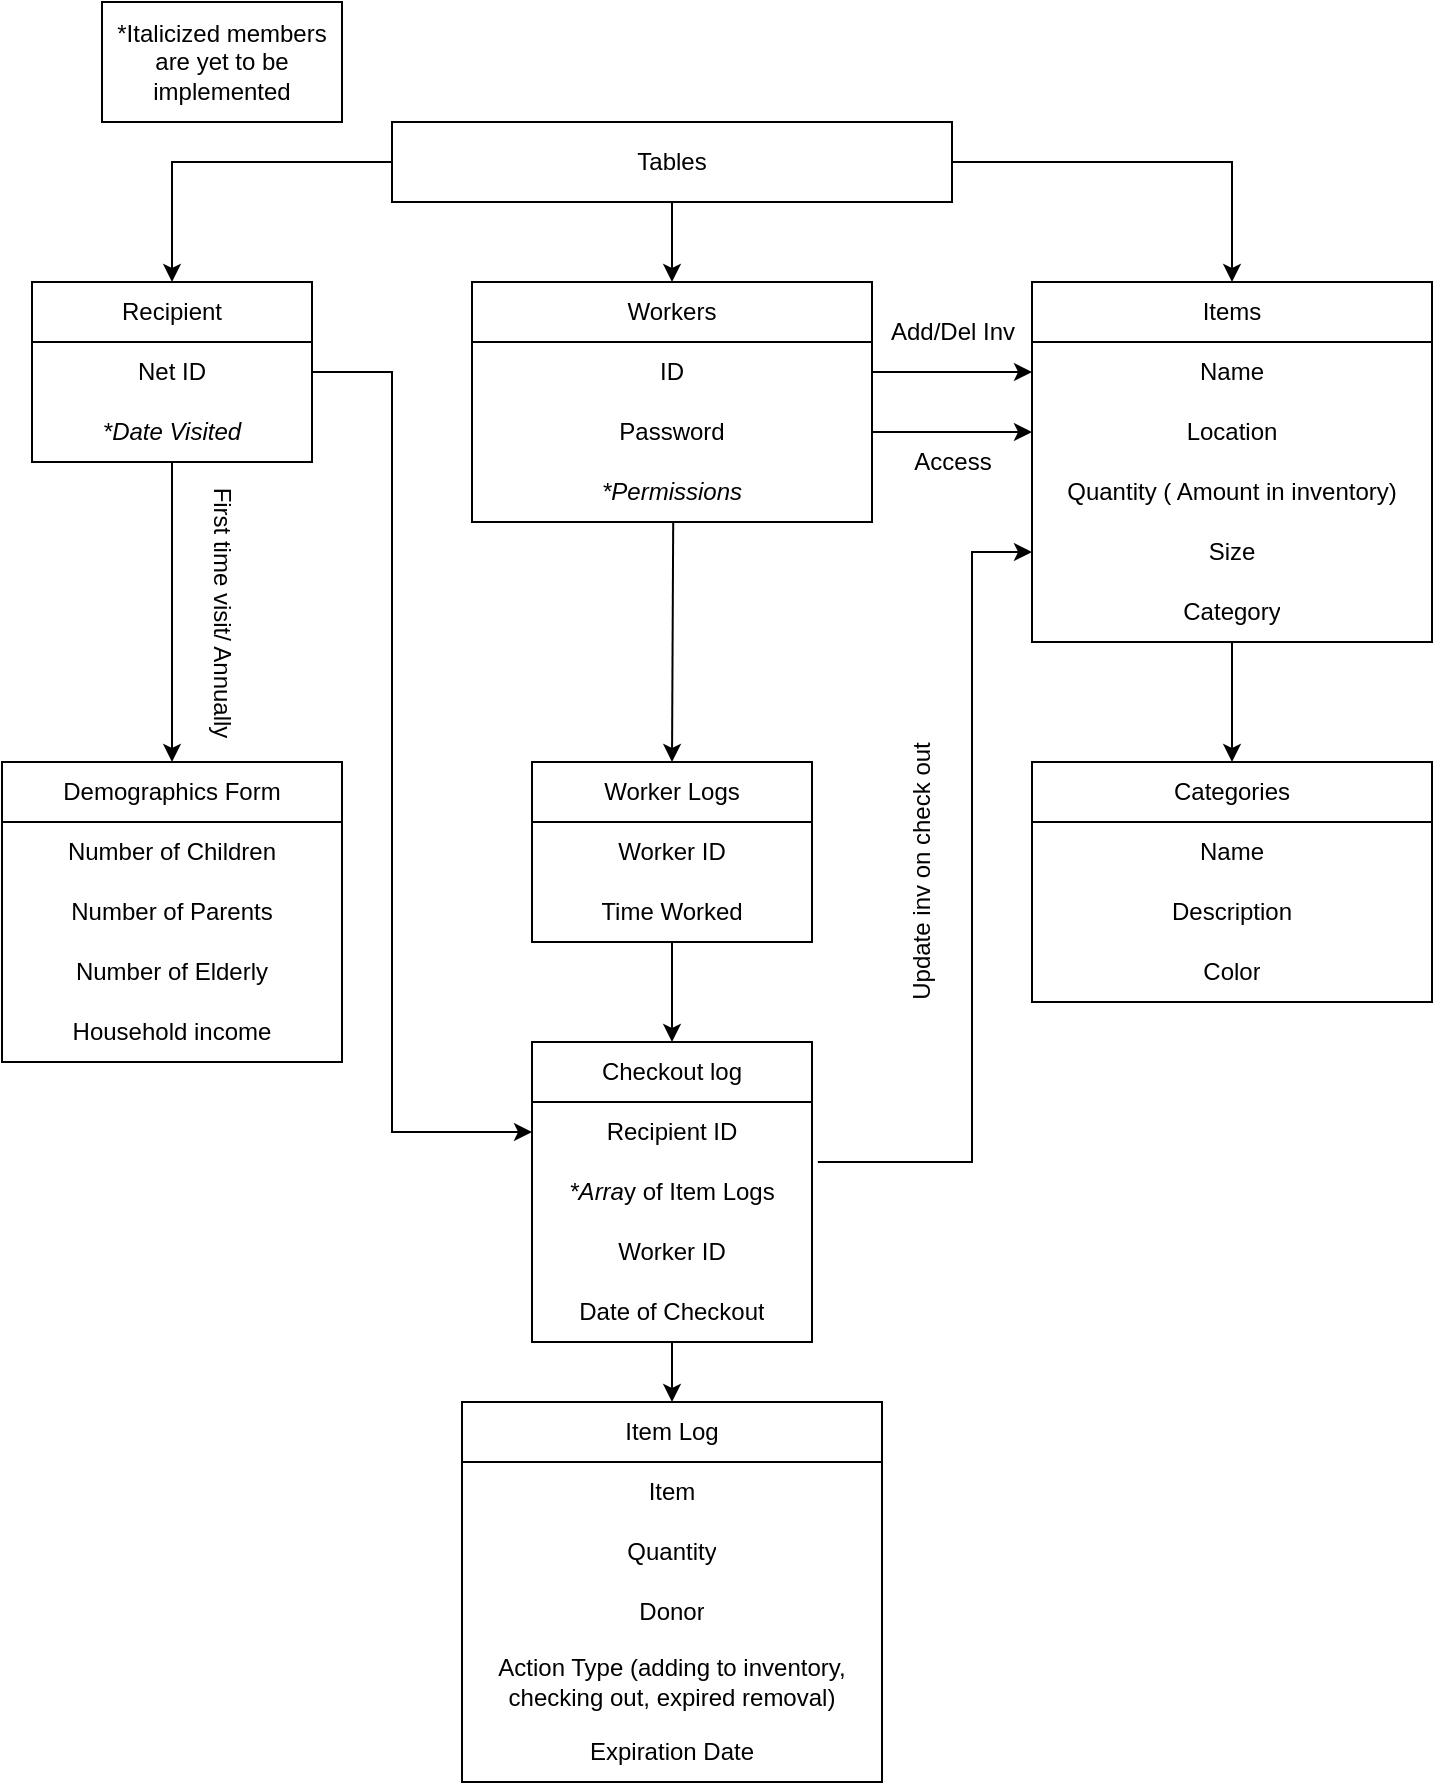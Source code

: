 <mxfile version="20.6.0" type="github">
  <diagram id="C5RBs43oDa-KdzZeNtuy" name="Page-1">
    <mxGraphModel dx="1002" dy="682" grid="1" gridSize="10" guides="1" tooltips="1" connect="1" arrows="1" fold="1" page="1" pageScale="1" pageWidth="827" pageHeight="1169" math="0" shadow="0">
      <root>
        <mxCell id="WIyWlLk6GJQsqaUBKTNV-0" />
        <mxCell id="WIyWlLk6GJQsqaUBKTNV-1" parent="WIyWlLk6GJQsqaUBKTNV-0" />
        <mxCell id="W-ZZmaoJpfkEgvUS2qyO-34" value="Tables" style="rounded=0;whiteSpace=wrap;html=1;" parent="WIyWlLk6GJQsqaUBKTNV-1" vertex="1">
          <mxGeometry x="280" y="160" width="280" height="40" as="geometry" />
        </mxCell>
        <mxCell id="LEjf0Js33OpnvhWqmB9_-0" value="First time visit/ Annually" style="text;html=1;align=center;verticalAlign=middle;resizable=0;points=[];autosize=1;strokeColor=none;fillColor=none;rotation=90;" parent="WIyWlLk6GJQsqaUBKTNV-1" vertex="1">
          <mxGeometry x="120" y="390" width="150" height="30" as="geometry" />
        </mxCell>
        <mxCell id="LEjf0Js33OpnvhWqmB9_-20" value="Access" style="text;html=1;align=center;verticalAlign=middle;resizable=0;points=[];autosize=1;strokeColor=none;fillColor=none;" parent="WIyWlLk6GJQsqaUBKTNV-1" vertex="1">
          <mxGeometry x="530" y="315" width="60" height="30" as="geometry" />
        </mxCell>
        <mxCell id="GrbsJYLR_bLG-Z3R_im9-12" value="Update inv on check out" style="text;html=1;align=center;verticalAlign=middle;resizable=0;points=[];autosize=1;strokeColor=none;fillColor=none;rotation=-90;" parent="WIyWlLk6GJQsqaUBKTNV-1" vertex="1">
          <mxGeometry x="470" y="520" width="150" height="30" as="geometry" />
        </mxCell>
        <mxCell id="BPc-_y-xApkWX-sECBne-0" value="" style="endArrow=classic;html=1;rounded=0;exitX=0.5;exitY=1;exitDx=0;exitDy=0;entryX=0.5;entryY=0;entryDx=0;entryDy=0;exitPerimeter=0;" parent="WIyWlLk6GJQsqaUBKTNV-1" source="OeR2lUygGxIpTJd32CTP-2" target="OeR2lUygGxIpTJd32CTP-5" edge="1">
          <mxGeometry width="50" height="50" relative="1" as="geometry">
            <mxPoint x="120" y="370" as="sourcePoint" />
            <mxPoint x="120" y="550" as="targetPoint" />
          </mxGeometry>
        </mxCell>
        <mxCell id="BPc-_y-xApkWX-sECBne-1" value="" style="endArrow=classic;html=1;rounded=0;entryX=0.5;entryY=0;entryDx=0;entryDy=0;exitX=0.503;exitY=1;exitDx=0;exitDy=0;exitPerimeter=0;" parent="WIyWlLk6GJQsqaUBKTNV-1" source="didKnXqY8KrQ9kKQ9Ujo-17" target="didKnXqY8KrQ9kKQ9Ujo-27" edge="1">
          <mxGeometry width="50" height="50" relative="1" as="geometry">
            <mxPoint x="430" y="420" as="sourcePoint" />
            <mxPoint x="414" y="495" as="targetPoint" />
          </mxGeometry>
        </mxCell>
        <mxCell id="BPc-_y-xApkWX-sECBne-5" value="" style="endArrow=classic;html=1;rounded=0;exitX=1;exitY=0.5;exitDx=0;exitDy=0;entryX=0;entryY=0.5;entryDx=0;entryDy=0;" parent="WIyWlLk6GJQsqaUBKTNV-1" source="OeR2lUygGxIpTJd32CTP-1" target="OeR2lUygGxIpTJd32CTP-11" edge="1">
          <mxGeometry width="50" height="50" relative="1" as="geometry">
            <mxPoint x="220" y="315" as="sourcePoint" />
            <mxPoint x="350" y="675" as="targetPoint" />
            <Array as="points">
              <mxPoint x="280" y="285" />
              <mxPoint x="280" y="665" />
            </Array>
          </mxGeometry>
        </mxCell>
        <mxCell id="GrbsJYLR_bLG-Z3R_im9-10" value="Add/Del Inv" style="text;html=1;align=center;verticalAlign=middle;resizable=0;points=[];autosize=1;strokeColor=none;fillColor=none;" parent="WIyWlLk6GJQsqaUBKTNV-1" vertex="1">
          <mxGeometry x="515" y="250" width="90" height="30" as="geometry" />
        </mxCell>
        <mxCell id="didKnXqY8KrQ9kKQ9Ujo-3" value="Items" style="swimlane;fontStyle=0;childLayout=stackLayout;horizontal=1;startSize=30;horizontalStack=0;resizeParent=1;resizeParentMax=0;resizeLast=0;collapsible=1;marginBottom=0;whiteSpace=wrap;html=1;" parent="WIyWlLk6GJQsqaUBKTNV-1" vertex="1">
          <mxGeometry x="600" y="240" width="200" height="180" as="geometry" />
        </mxCell>
        <mxCell id="didKnXqY8KrQ9kKQ9Ujo-4" value="Name" style="text;strokeColor=none;fillColor=none;align=center;verticalAlign=middle;spacingLeft=4;spacingRight=4;overflow=hidden;points=[[0,0.5],[1,0.5]];portConstraint=eastwest;rotatable=0;whiteSpace=wrap;html=1;" parent="didKnXqY8KrQ9kKQ9Ujo-3" vertex="1">
          <mxGeometry y="30" width="200" height="30" as="geometry" />
        </mxCell>
        <mxCell id="didKnXqY8KrQ9kKQ9Ujo-5" value="Location" style="text;strokeColor=none;fillColor=none;align=center;verticalAlign=middle;spacingLeft=4;spacingRight=4;overflow=hidden;points=[[0,0.5],[1,0.5]];portConstraint=eastwest;rotatable=0;whiteSpace=wrap;html=1;" parent="didKnXqY8KrQ9kKQ9Ujo-3" vertex="1">
          <mxGeometry y="60" width="200" height="30" as="geometry" />
        </mxCell>
        <mxCell id="didKnXqY8KrQ9kKQ9Ujo-6" value="Quantity ( Amount in inventory)" style="text;strokeColor=none;fillColor=none;align=center;verticalAlign=middle;spacingLeft=4;spacingRight=4;overflow=hidden;points=[[0,0.5],[1,0.5]];portConstraint=eastwest;rotatable=0;whiteSpace=wrap;html=1;" parent="didKnXqY8KrQ9kKQ9Ujo-3" vertex="1">
          <mxGeometry y="90" width="200" height="30" as="geometry" />
        </mxCell>
        <mxCell id="didKnXqY8KrQ9kKQ9Ujo-12" value="Size" style="text;strokeColor=none;fillColor=none;align=center;verticalAlign=middle;spacingLeft=4;spacingRight=4;overflow=hidden;points=[[0,0.5],[1,0.5]];portConstraint=eastwest;rotatable=0;whiteSpace=wrap;html=1;" parent="didKnXqY8KrQ9kKQ9Ujo-3" vertex="1">
          <mxGeometry y="120" width="200" height="30" as="geometry" />
        </mxCell>
        <mxCell id="didKnXqY8KrQ9kKQ9Ujo-20" value="Category" style="text;strokeColor=none;fillColor=none;align=center;verticalAlign=middle;spacingLeft=4;spacingRight=4;overflow=hidden;points=[[0,0.5],[1,0.5]];portConstraint=eastwest;rotatable=0;whiteSpace=wrap;html=1;" parent="didKnXqY8KrQ9kKQ9Ujo-3" vertex="1">
          <mxGeometry y="150" width="200" height="30" as="geometry" />
        </mxCell>
        <mxCell id="didKnXqY8KrQ9kKQ9Ujo-13" value="" style="endArrow=classic;html=1;rounded=0;exitX=1;exitY=0.5;exitDx=0;exitDy=0;entryX=0.5;entryY=0;entryDx=0;entryDy=0;" parent="WIyWlLk6GJQsqaUBKTNV-1" source="W-ZZmaoJpfkEgvUS2qyO-34" target="didKnXqY8KrQ9kKQ9Ujo-3" edge="1">
          <mxGeometry width="50" height="50" relative="1" as="geometry">
            <mxPoint x="410" y="450" as="sourcePoint" />
            <mxPoint x="460" y="400" as="targetPoint" />
            <Array as="points">
              <mxPoint x="700" y="180" />
            </Array>
          </mxGeometry>
        </mxCell>
        <mxCell id="didKnXqY8KrQ9kKQ9Ujo-14" value="Workers" style="swimlane;fontStyle=0;childLayout=stackLayout;horizontal=1;startSize=30;horizontalStack=0;resizeParent=1;resizeParentMax=0;resizeLast=0;collapsible=1;marginBottom=0;whiteSpace=wrap;html=1;" parent="WIyWlLk6GJQsqaUBKTNV-1" vertex="1">
          <mxGeometry x="320" y="240" width="200" height="120" as="geometry" />
        </mxCell>
        <mxCell id="didKnXqY8KrQ9kKQ9Ujo-15" value="ID" style="text;strokeColor=none;fillColor=none;align=center;verticalAlign=middle;spacingLeft=4;spacingRight=4;overflow=hidden;points=[[0,0.5],[1,0.5]];portConstraint=eastwest;rotatable=0;whiteSpace=wrap;html=1;" parent="didKnXqY8KrQ9kKQ9Ujo-14" vertex="1">
          <mxGeometry y="30" width="200" height="30" as="geometry" />
        </mxCell>
        <mxCell id="didKnXqY8KrQ9kKQ9Ujo-16" value="Password" style="text;strokeColor=none;fillColor=none;align=center;verticalAlign=middle;spacingLeft=4;spacingRight=4;overflow=hidden;points=[[0,0.5],[1,0.5]];portConstraint=eastwest;rotatable=0;whiteSpace=wrap;html=1;" parent="didKnXqY8KrQ9kKQ9Ujo-14" vertex="1">
          <mxGeometry y="60" width="200" height="30" as="geometry" />
        </mxCell>
        <mxCell id="didKnXqY8KrQ9kKQ9Ujo-17" value="&lt;i&gt;*Permissions&lt;/i&gt;" style="text;strokeColor=none;fillColor=none;align=center;verticalAlign=middle;spacingLeft=4;spacingRight=4;overflow=hidden;points=[[0,0.5],[1,0.5]];portConstraint=eastwest;rotatable=0;whiteSpace=wrap;html=1;" parent="didKnXqY8KrQ9kKQ9Ujo-14" vertex="1">
          <mxGeometry y="90" width="200" height="30" as="geometry" />
        </mxCell>
        <mxCell id="didKnXqY8KrQ9kKQ9Ujo-19" value="" style="endArrow=classic;html=1;rounded=0;exitX=0.5;exitY=1;exitDx=0;exitDy=0;entryX=0.5;entryY=0;entryDx=0;entryDy=0;" parent="WIyWlLk6GJQsqaUBKTNV-1" source="W-ZZmaoJpfkEgvUS2qyO-34" target="didKnXqY8KrQ9kKQ9Ujo-14" edge="1">
          <mxGeometry width="50" height="50" relative="1" as="geometry">
            <mxPoint x="410" y="490" as="sourcePoint" />
            <mxPoint x="460" y="440" as="targetPoint" />
          </mxGeometry>
        </mxCell>
        <mxCell id="didKnXqY8KrQ9kKQ9Ujo-22" value="Categories" style="swimlane;fontStyle=0;childLayout=stackLayout;horizontal=1;startSize=30;horizontalStack=0;resizeParent=1;resizeParentMax=0;resizeLast=0;collapsible=1;marginBottom=0;whiteSpace=wrap;html=1;" parent="WIyWlLk6GJQsqaUBKTNV-1" vertex="1">
          <mxGeometry x="600" y="480" width="200" height="120" as="geometry" />
        </mxCell>
        <mxCell id="didKnXqY8KrQ9kKQ9Ujo-23" value="Name" style="text;strokeColor=none;fillColor=none;align=center;verticalAlign=middle;spacingLeft=4;spacingRight=4;overflow=hidden;points=[[0,0.5],[1,0.5]];portConstraint=eastwest;rotatable=0;whiteSpace=wrap;html=1;" parent="didKnXqY8KrQ9kKQ9Ujo-22" vertex="1">
          <mxGeometry y="30" width="200" height="30" as="geometry" />
        </mxCell>
        <mxCell id="didKnXqY8KrQ9kKQ9Ujo-24" value="Description" style="text;strokeColor=none;fillColor=none;align=center;verticalAlign=middle;spacingLeft=4;spacingRight=4;overflow=hidden;points=[[0,0.5],[1,0.5]];portConstraint=eastwest;rotatable=0;whiteSpace=wrap;html=1;" parent="didKnXqY8KrQ9kKQ9Ujo-22" vertex="1">
          <mxGeometry y="60" width="200" height="30" as="geometry" />
        </mxCell>
        <mxCell id="OU8kLRt5kyAlnuTJ-6y1-0" value="Color" style="text;strokeColor=none;fillColor=none;align=center;verticalAlign=middle;spacingLeft=4;spacingRight=4;overflow=hidden;points=[[0,0.5],[1,0.5]];portConstraint=eastwest;rotatable=0;whiteSpace=wrap;html=1;" vertex="1" parent="didKnXqY8KrQ9kKQ9Ujo-22">
          <mxGeometry y="90" width="200" height="30" as="geometry" />
        </mxCell>
        <mxCell id="didKnXqY8KrQ9kKQ9Ujo-26" value="" style="endArrow=classic;html=1;rounded=0;entryX=0.5;entryY=0;entryDx=0;entryDy=0;" parent="WIyWlLk6GJQsqaUBKTNV-1" target="didKnXqY8KrQ9kKQ9Ujo-22" edge="1">
          <mxGeometry width="50" height="50" relative="1" as="geometry">
            <mxPoint x="700" y="420" as="sourcePoint" />
            <mxPoint x="460" y="440" as="targetPoint" />
          </mxGeometry>
        </mxCell>
        <mxCell id="didKnXqY8KrQ9kKQ9Ujo-27" value="Worker Logs" style="swimlane;fontStyle=0;childLayout=stackLayout;horizontal=1;startSize=30;horizontalStack=0;resizeParent=1;resizeParentMax=0;resizeLast=0;collapsible=1;marginBottom=0;whiteSpace=wrap;html=1;" parent="WIyWlLk6GJQsqaUBKTNV-1" vertex="1">
          <mxGeometry x="350" y="480" width="140" height="90" as="geometry" />
        </mxCell>
        <mxCell id="didKnXqY8KrQ9kKQ9Ujo-28" value="Worker ID" style="text;strokeColor=none;fillColor=none;align=center;verticalAlign=middle;spacingLeft=4;spacingRight=4;overflow=hidden;points=[[0,0.5],[1,0.5]];portConstraint=eastwest;rotatable=0;whiteSpace=wrap;html=1;" parent="didKnXqY8KrQ9kKQ9Ujo-27" vertex="1">
          <mxGeometry y="30" width="140" height="30" as="geometry" />
        </mxCell>
        <mxCell id="didKnXqY8KrQ9kKQ9Ujo-29" value="Time Worked" style="text;strokeColor=none;fillColor=none;align=center;verticalAlign=middle;spacingLeft=4;spacingRight=4;overflow=hidden;points=[[0,0.5],[1,0.5]];portConstraint=eastwest;rotatable=0;whiteSpace=wrap;html=1;" parent="didKnXqY8KrQ9kKQ9Ujo-27" vertex="1">
          <mxGeometry y="60" width="140" height="30" as="geometry" />
        </mxCell>
        <mxCell id="didKnXqY8KrQ9kKQ9Ujo-31" value="" style="endArrow=classic;html=1;rounded=0;entryX=0.5;entryY=0;entryDx=0;entryDy=0;" parent="WIyWlLk6GJQsqaUBKTNV-1" edge="1">
          <mxGeometry width="50" height="50" relative="1" as="geometry">
            <mxPoint x="420" y="570" as="sourcePoint" />
            <mxPoint x="420" y="620" as="targetPoint" />
          </mxGeometry>
        </mxCell>
        <mxCell id="didKnXqY8KrQ9kKQ9Ujo-32" value="" style="endArrow=classic;html=1;rounded=0;exitX=1.021;exitY=0;exitDx=0;exitDy=0;entryX=0;entryY=0.5;entryDx=0;entryDy=0;exitPerimeter=0;" parent="WIyWlLk6GJQsqaUBKTNV-1" target="didKnXqY8KrQ9kKQ9Ujo-12" edge="1">
          <mxGeometry width="50" height="50" relative="1" as="geometry">
            <mxPoint x="492.94" y="680" as="sourcePoint" />
            <mxPoint x="510" y="490" as="targetPoint" />
            <Array as="points">
              <mxPoint x="570" y="680" />
              <mxPoint x="570" y="375" />
            </Array>
          </mxGeometry>
        </mxCell>
        <mxCell id="didKnXqY8KrQ9kKQ9Ujo-33" value="" style="endArrow=classic;html=1;rounded=0;exitX=0;exitY=0.5;exitDx=0;exitDy=0;entryX=0.5;entryY=0;entryDx=0;entryDy=0;" parent="WIyWlLk6GJQsqaUBKTNV-1" source="W-ZZmaoJpfkEgvUS2qyO-34" target="OeR2lUygGxIpTJd32CTP-0" edge="1">
          <mxGeometry width="50" height="50" relative="1" as="geometry">
            <mxPoint x="390" y="420" as="sourcePoint" />
            <mxPoint x="120" y="260" as="targetPoint" />
            <Array as="points">
              <mxPoint x="170" y="180" />
            </Array>
          </mxGeometry>
        </mxCell>
        <mxCell id="didKnXqY8KrQ9kKQ9Ujo-34" value="" style="endArrow=classic;html=1;rounded=0;exitX=1;exitY=0.5;exitDx=0;exitDy=0;entryX=0;entryY=0.5;entryDx=0;entryDy=0;" parent="WIyWlLk6GJQsqaUBKTNV-1" source="didKnXqY8KrQ9kKQ9Ujo-15" target="didKnXqY8KrQ9kKQ9Ujo-4" edge="1">
          <mxGeometry width="50" height="50" relative="1" as="geometry">
            <mxPoint x="390" y="500" as="sourcePoint" />
            <mxPoint x="440" y="450" as="targetPoint" />
          </mxGeometry>
        </mxCell>
        <mxCell id="didKnXqY8KrQ9kKQ9Ujo-35" value="" style="endArrow=classic;html=1;rounded=0;exitX=1;exitY=0.5;exitDx=0;exitDy=0;entryX=0;entryY=0.5;entryDx=0;entryDy=0;" parent="WIyWlLk6GJQsqaUBKTNV-1" source="didKnXqY8KrQ9kKQ9Ujo-16" target="didKnXqY8KrQ9kKQ9Ujo-5" edge="1">
          <mxGeometry width="50" height="50" relative="1" as="geometry">
            <mxPoint x="390" y="500" as="sourcePoint" />
            <mxPoint x="440" y="450" as="targetPoint" />
          </mxGeometry>
        </mxCell>
        <mxCell id="OeR2lUygGxIpTJd32CTP-0" value="Recipient" style="swimlane;fontStyle=0;childLayout=stackLayout;horizontal=1;startSize=30;horizontalStack=0;resizeParent=1;resizeParentMax=0;resizeLast=0;collapsible=1;marginBottom=0;whiteSpace=wrap;html=1;" parent="WIyWlLk6GJQsqaUBKTNV-1" vertex="1">
          <mxGeometry x="100" y="240" width="140" height="90" as="geometry" />
        </mxCell>
        <mxCell id="OeR2lUygGxIpTJd32CTP-1" value="Net ID" style="text;strokeColor=none;fillColor=none;align=center;verticalAlign=middle;spacingLeft=4;spacingRight=4;overflow=hidden;points=[[0,0.5],[1,0.5]];portConstraint=eastwest;rotatable=0;whiteSpace=wrap;html=1;" parent="OeR2lUygGxIpTJd32CTP-0" vertex="1">
          <mxGeometry y="30" width="140" height="30" as="geometry" />
        </mxCell>
        <mxCell id="OeR2lUygGxIpTJd32CTP-2" value="&lt;i&gt;*Date Visited&lt;/i&gt;" style="text;strokeColor=none;fillColor=none;align=center;verticalAlign=middle;spacingLeft=4;spacingRight=4;overflow=hidden;points=[[0,0.5],[1,0.5]];portConstraint=eastwest;rotatable=0;whiteSpace=wrap;html=1;" parent="OeR2lUygGxIpTJd32CTP-0" vertex="1">
          <mxGeometry y="60" width="140" height="30" as="geometry" />
        </mxCell>
        <mxCell id="OeR2lUygGxIpTJd32CTP-5" value="Demographics Form" style="swimlane;fontStyle=0;childLayout=stackLayout;horizontal=1;startSize=30;horizontalStack=0;resizeParent=1;resizeParentMax=0;resizeLast=0;collapsible=1;marginBottom=0;whiteSpace=wrap;html=1;" parent="WIyWlLk6GJQsqaUBKTNV-1" vertex="1">
          <mxGeometry x="85" y="480" width="170" height="150" as="geometry" />
        </mxCell>
        <mxCell id="OeR2lUygGxIpTJd32CTP-6" value="Number of Children" style="text;strokeColor=none;fillColor=none;align=center;verticalAlign=middle;spacingLeft=4;spacingRight=4;overflow=hidden;points=[[0,0.5],[1,0.5]];portConstraint=eastwest;rotatable=0;whiteSpace=wrap;html=1;" parent="OeR2lUygGxIpTJd32CTP-5" vertex="1">
          <mxGeometry y="30" width="170" height="30" as="geometry" />
        </mxCell>
        <mxCell id="OeR2lUygGxIpTJd32CTP-7" value="Number of Parents" style="text;strokeColor=none;fillColor=none;align=center;verticalAlign=middle;spacingLeft=4;spacingRight=4;overflow=hidden;points=[[0,0.5],[1,0.5]];portConstraint=eastwest;rotatable=0;whiteSpace=wrap;html=1;" parent="OeR2lUygGxIpTJd32CTP-5" vertex="1">
          <mxGeometry y="60" width="170" height="30" as="geometry" />
        </mxCell>
        <mxCell id="OeR2lUygGxIpTJd32CTP-8" value="Number of Elderly" style="text;strokeColor=none;fillColor=none;align=center;verticalAlign=middle;spacingLeft=4;spacingRight=4;overflow=hidden;points=[[0,0.5],[1,0.5]];portConstraint=eastwest;rotatable=0;whiteSpace=wrap;html=1;" parent="OeR2lUygGxIpTJd32CTP-5" vertex="1">
          <mxGeometry y="90" width="170" height="30" as="geometry" />
        </mxCell>
        <mxCell id="OeR2lUygGxIpTJd32CTP-9" value="Household income" style="text;strokeColor=none;fillColor=none;align=center;verticalAlign=middle;spacingLeft=4;spacingRight=4;overflow=hidden;points=[[0,0.5],[1,0.5]];portConstraint=eastwest;rotatable=0;whiteSpace=wrap;html=1;" parent="OeR2lUygGxIpTJd32CTP-5" vertex="1">
          <mxGeometry y="120" width="170" height="30" as="geometry" />
        </mxCell>
        <mxCell id="OeR2lUygGxIpTJd32CTP-10" value="Checkout log" style="swimlane;fontStyle=0;childLayout=stackLayout;horizontal=1;startSize=30;horizontalStack=0;resizeParent=1;resizeParentMax=0;resizeLast=0;collapsible=1;marginBottom=0;whiteSpace=wrap;html=1;align=center;" parent="WIyWlLk6GJQsqaUBKTNV-1" vertex="1">
          <mxGeometry x="350" y="620" width="140" height="150" as="geometry" />
        </mxCell>
        <mxCell id="OeR2lUygGxIpTJd32CTP-11" value="Recipient ID" style="text;strokeColor=none;fillColor=none;align=center;verticalAlign=middle;spacingLeft=4;spacingRight=4;overflow=hidden;points=[[0,0.5],[1,0.5]];portConstraint=eastwest;rotatable=0;whiteSpace=wrap;html=1;" parent="OeR2lUygGxIpTJd32CTP-10" vertex="1">
          <mxGeometry y="30" width="140" height="30" as="geometry" />
        </mxCell>
        <mxCell id="OeR2lUygGxIpTJd32CTP-12" value="&lt;i&gt;*Arra&lt;/i&gt;y of Item Logs" style="text;strokeColor=none;fillColor=none;align=center;verticalAlign=middle;spacingLeft=4;spacingRight=4;overflow=hidden;points=[[0,0.5],[1,0.5]];portConstraint=eastwest;rotatable=0;whiteSpace=wrap;html=1;" parent="OeR2lUygGxIpTJd32CTP-10" vertex="1">
          <mxGeometry y="60" width="140" height="30" as="geometry" />
        </mxCell>
        <mxCell id="OeR2lUygGxIpTJd32CTP-13" value="Worker ID" style="text;strokeColor=none;fillColor=none;align=center;verticalAlign=middle;spacingLeft=4;spacingRight=4;overflow=hidden;points=[[0,0.5],[1,0.5]];portConstraint=eastwest;rotatable=0;whiteSpace=wrap;html=1;" parent="OeR2lUygGxIpTJd32CTP-10" vertex="1">
          <mxGeometry y="90" width="140" height="30" as="geometry" />
        </mxCell>
        <mxCell id="OeR2lUygGxIpTJd32CTP-14" value="Date of Checkout" style="text;strokeColor=none;fillColor=none;align=center;verticalAlign=middle;spacingLeft=4;spacingRight=4;overflow=hidden;points=[[0,0.5],[1,0.5]];portConstraint=eastwest;rotatable=0;whiteSpace=wrap;html=1;" parent="OeR2lUygGxIpTJd32CTP-10" vertex="1">
          <mxGeometry y="120" width="140" height="30" as="geometry" />
        </mxCell>
        <mxCell id="OeR2lUygGxIpTJd32CTP-15" value="" style="endArrow=classic;html=1;rounded=0;entryX=0.5;entryY=0;entryDx=0;entryDy=0;" parent="WIyWlLk6GJQsqaUBKTNV-1" edge="1">
          <mxGeometry width="50" height="50" relative="1" as="geometry">
            <mxPoint x="420" y="770" as="sourcePoint" />
            <mxPoint x="420" y="800" as="targetPoint" />
          </mxGeometry>
        </mxCell>
        <mxCell id="OeR2lUygGxIpTJd32CTP-16" value="Item Log" style="swimlane;fontStyle=0;childLayout=stackLayout;horizontal=1;startSize=30;horizontalStack=0;resizeParent=1;resizeParentMax=0;resizeLast=0;collapsible=1;marginBottom=0;whiteSpace=wrap;html=1;" parent="WIyWlLk6GJQsqaUBKTNV-1" vertex="1">
          <mxGeometry x="315" y="800" width="210" height="190" as="geometry" />
        </mxCell>
        <mxCell id="OeR2lUygGxIpTJd32CTP-17" value="Item" style="text;strokeColor=none;fillColor=none;align=center;verticalAlign=middle;spacingLeft=4;spacingRight=4;overflow=hidden;points=[[0,0.5],[1,0.5]];portConstraint=eastwest;rotatable=0;whiteSpace=wrap;html=1;" parent="OeR2lUygGxIpTJd32CTP-16" vertex="1">
          <mxGeometry y="30" width="210" height="30" as="geometry" />
        </mxCell>
        <mxCell id="OeR2lUygGxIpTJd32CTP-18" value="Quantity" style="text;strokeColor=none;fillColor=none;align=center;verticalAlign=middle;spacingLeft=4;spacingRight=4;overflow=hidden;points=[[0,0.5],[1,0.5]];portConstraint=eastwest;rotatable=0;whiteSpace=wrap;html=1;" parent="OeR2lUygGxIpTJd32CTP-16" vertex="1">
          <mxGeometry y="60" width="210" height="30" as="geometry" />
        </mxCell>
        <mxCell id="OeR2lUygGxIpTJd32CTP-19" value="Donor" style="text;strokeColor=none;fillColor=none;align=center;verticalAlign=middle;spacingLeft=4;spacingRight=4;overflow=hidden;points=[[0,0.5],[1,0.5]];portConstraint=eastwest;rotatable=0;whiteSpace=wrap;html=1;" parent="OeR2lUygGxIpTJd32CTP-16" vertex="1">
          <mxGeometry y="90" width="210" height="30" as="geometry" />
        </mxCell>
        <mxCell id="OeR2lUygGxIpTJd32CTP-20" value="Action Type (adding to inventory, checking out, expired removal)" style="text;strokeColor=none;fillColor=none;align=center;verticalAlign=middle;spacingLeft=4;spacingRight=4;overflow=hidden;points=[[0,0.5],[1,0.5]];portConstraint=eastwest;rotatable=0;whiteSpace=wrap;html=1;" parent="OeR2lUygGxIpTJd32CTP-16" vertex="1">
          <mxGeometry y="120" width="210" height="40" as="geometry" />
        </mxCell>
        <mxCell id="OeR2lUygGxIpTJd32CTP-21" value="Expiration Date" style="text;strokeColor=none;fillColor=none;align=center;verticalAlign=middle;spacingLeft=4;spacingRight=4;overflow=hidden;points=[[0,0.5],[1,0.5]];portConstraint=eastwest;rotatable=0;whiteSpace=wrap;html=1;" parent="OeR2lUygGxIpTJd32CTP-16" vertex="1">
          <mxGeometry y="160" width="210" height="30" as="geometry" />
        </mxCell>
        <mxCell id="OU8kLRt5kyAlnuTJ-6y1-1" value="*Italicized members are yet to be implemented" style="rounded=0;whiteSpace=wrap;html=1;" vertex="1" parent="WIyWlLk6GJQsqaUBKTNV-1">
          <mxGeometry x="135" y="100" width="120" height="60" as="geometry" />
        </mxCell>
      </root>
    </mxGraphModel>
  </diagram>
</mxfile>
